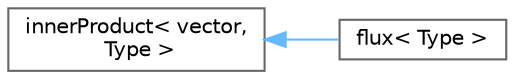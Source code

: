 digraph "Graphical Class Hierarchy"
{
 // LATEX_PDF_SIZE
  bgcolor="transparent";
  edge [fontname=Helvetica,fontsize=10,labelfontname=Helvetica,labelfontsize=10];
  node [fontname=Helvetica,fontsize=10,shape=box,height=0.2,width=0.4];
  rankdir="LR";
  Node0 [id="Node000000",label="innerProduct\< vector,\l Type \>",height=0.2,width=0.4,color="grey40", fillcolor="white", style="filled",URL="$classFoam_1_1innerProduct.html",tooltip=" "];
  Node0 -> Node1 [id="edge4833_Node000000_Node000001",dir="back",color="steelblue1",style="solid",tooltip=" "];
  Node1 [id="Node000001",label="flux\< Type \>",height=0.2,width=0.4,color="grey40", fillcolor="white", style="filled",URL="$classFoam_1_1flux.html",tooltip=" "];
}
